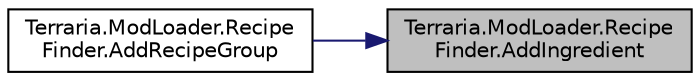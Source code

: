 digraph "Terraria.ModLoader.RecipeFinder.AddIngredient"
{
 // LATEX_PDF_SIZE
  edge [fontname="Helvetica",fontsize="10",labelfontname="Helvetica",labelfontsize="10"];
  node [fontname="Helvetica",fontsize="10",shape=record];
  rankdir="RL";
  Node1 [label="Terraria.ModLoader.Recipe\lFinder.AddIngredient",height=0.2,width=0.4,color="black", fillcolor="grey75", style="filled", fontcolor="black",tooltip="Adds an ingredient with the given item type and stack size to the search criteria."];
  Node1 -> Node2 [dir="back",color="midnightblue",fontsize="10",style="solid",fontname="Helvetica"];
  Node2 [label="Terraria.ModLoader.Recipe\lFinder.AddRecipeGroup",height=0.2,width=0.4,color="black", fillcolor="white", style="filled",URL="$class_terraria_1_1_mod_loader_1_1_recipe_finder.html#a8d10dc01c3f3243a24cba0b3d19a6970",tooltip="Adds a recipe group ingredient with the given RecipeGroup name and stack size to the search criteria."];
}

